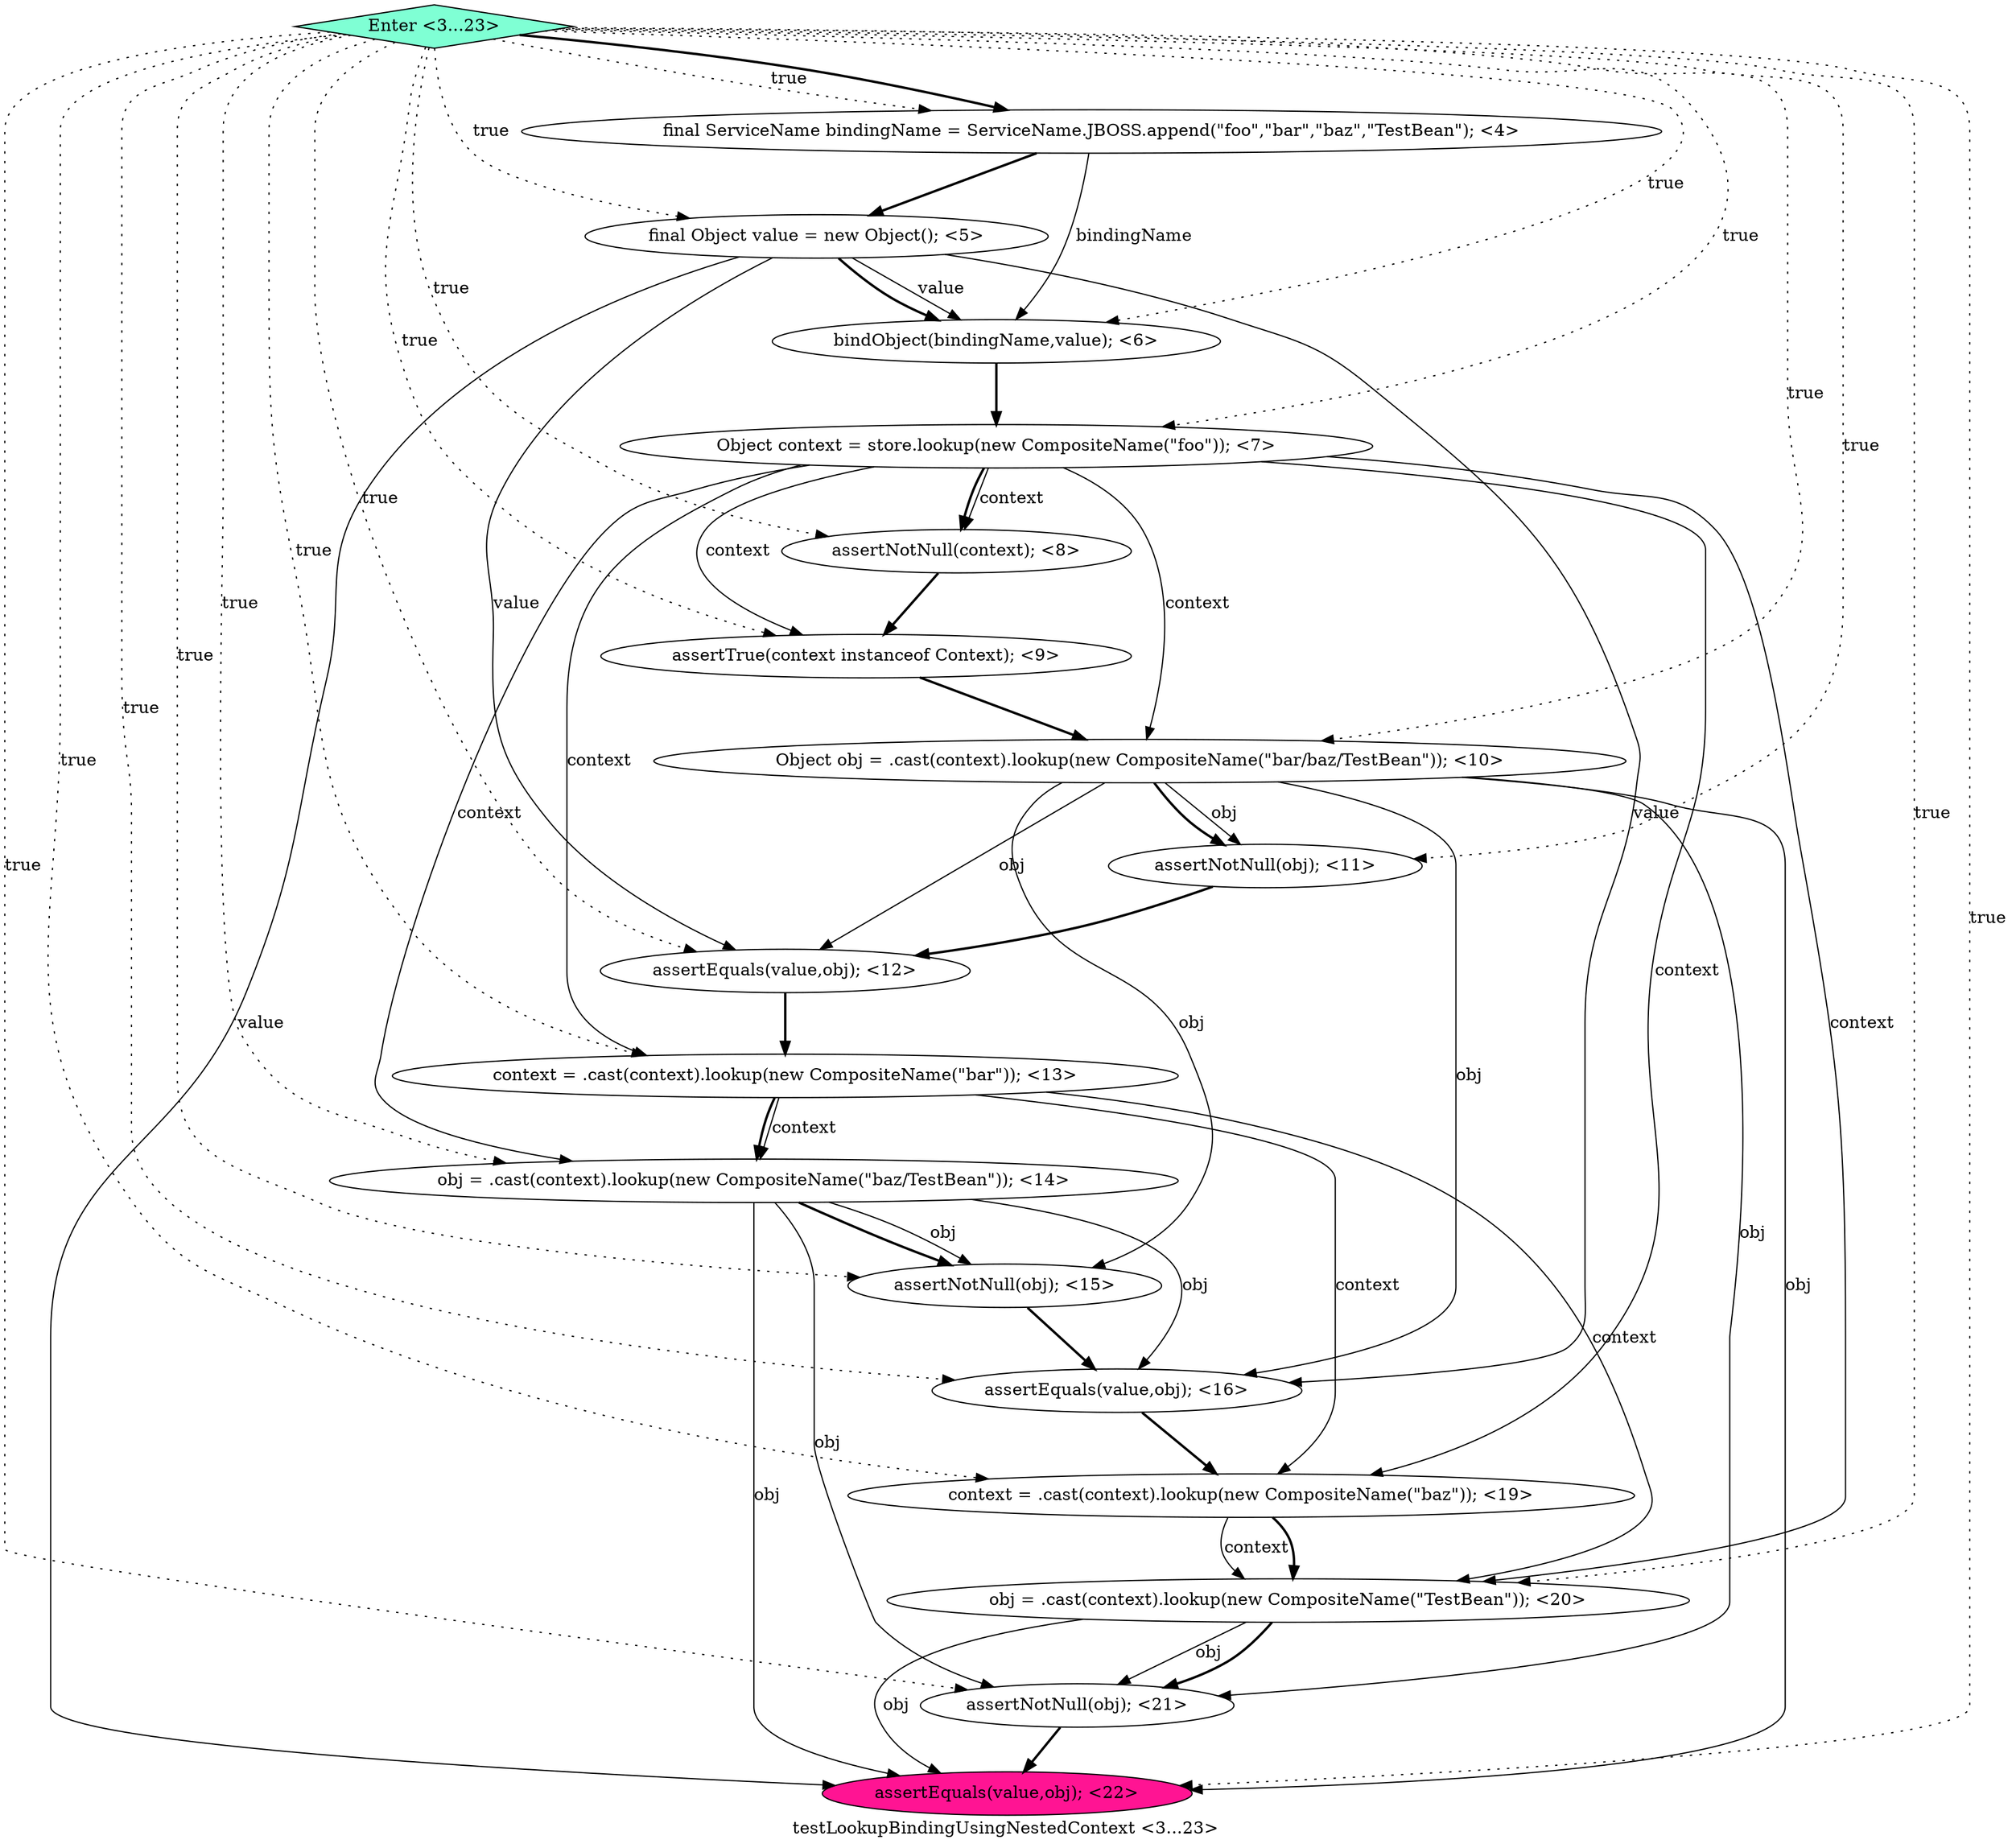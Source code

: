 digraph PDG {
label = "testLookupBindingUsingNestedContext <3...23>";
0.12 [style = filled, label = "assertEquals(value,obj); <16>", fillcolor = white, shape = ellipse];
0.14 [style = filled, label = "obj = .cast(context).lookup(new CompositeName(\"TestBean\")); <20>", fillcolor = white, shape = ellipse];
0.13 [style = filled, label = "context = .cast(context).lookup(new CompositeName(\"baz\")); <19>", fillcolor = white, shape = ellipse];
0.6 [style = filled, label = "Object obj = .cast(context).lookup(new CompositeName(\"bar/baz/TestBean\")); <10>", fillcolor = white, shape = ellipse];
0.8 [style = filled, label = "assertEquals(value,obj); <12>", fillcolor = white, shape = ellipse];
0.9 [style = filled, label = "context = .cast(context).lookup(new CompositeName(\"bar\")); <13>", fillcolor = white, shape = ellipse];
0.2 [style = filled, label = "bindObject(bindingName,value); <6>", fillcolor = white, shape = ellipse];
0.7 [style = filled, label = "assertNotNull(obj); <11>", fillcolor = white, shape = ellipse];
0.16 [style = filled, label = "assertEquals(value,obj); <22>", fillcolor = deeppink, shape = ellipse];
0.17 [style = filled, label = "Enter <3...23>", fillcolor = aquamarine, shape = diamond];
0.3 [style = filled, label = "Object context = store.lookup(new CompositeName(\"foo\")); <7>", fillcolor = white, shape = ellipse];
0.4 [style = filled, label = "assertNotNull(context); <8>", fillcolor = white, shape = ellipse];
0.0 [style = filled, label = "final ServiceName bindingName = ServiceName.JBOSS.append(\"foo\",\"bar\",\"baz\",\"TestBean\"); <4>", fillcolor = white, shape = ellipse];
0.15 [style = filled, label = "assertNotNull(obj); <21>", fillcolor = white, shape = ellipse];
0.10 [style = filled, label = "obj = .cast(context).lookup(new CompositeName(\"baz/TestBean\")); <14>", fillcolor = white, shape = ellipse];
0.5 [style = filled, label = "assertTrue(context instanceof Context); <9>", fillcolor = white, shape = ellipse];
0.11 [style = filled, label = "assertNotNull(obj); <15>", fillcolor = white, shape = ellipse];
0.1 [style = filled, label = "final Object value = new Object(); <5>", fillcolor = white, shape = ellipse];
0.0 -> 0.1 [style = bold, label=""];
0.0 -> 0.2 [style = solid, label="bindingName"];
0.1 -> 0.2 [style = solid, label="value"];
0.1 -> 0.2 [style = bold, label=""];
0.1 -> 0.8 [style = solid, label="value"];
0.1 -> 0.12 [style = solid, label="value"];
0.1 -> 0.16 [style = solid, label="value"];
0.2 -> 0.3 [style = bold, label=""];
0.3 -> 0.4 [style = solid, label="context"];
0.3 -> 0.4 [style = bold, label=""];
0.3 -> 0.5 [style = solid, label="context"];
0.3 -> 0.6 [style = solid, label="context"];
0.3 -> 0.9 [style = solid, label="context"];
0.3 -> 0.10 [style = solid, label="context"];
0.3 -> 0.13 [style = solid, label="context"];
0.3 -> 0.14 [style = solid, label="context"];
0.4 -> 0.5 [style = bold, label=""];
0.5 -> 0.6 [style = bold, label=""];
0.6 -> 0.7 [style = solid, label="obj"];
0.6 -> 0.7 [style = bold, label=""];
0.6 -> 0.8 [style = solid, label="obj"];
0.6 -> 0.11 [style = solid, label="obj"];
0.6 -> 0.12 [style = solid, label="obj"];
0.6 -> 0.15 [style = solid, label="obj"];
0.6 -> 0.16 [style = solid, label="obj"];
0.7 -> 0.8 [style = bold, label=""];
0.8 -> 0.9 [style = bold, label=""];
0.9 -> 0.10 [style = solid, label="context"];
0.9 -> 0.10 [style = bold, label=""];
0.9 -> 0.13 [style = solid, label="context"];
0.9 -> 0.14 [style = solid, label="context"];
0.10 -> 0.11 [style = solid, label="obj"];
0.10 -> 0.11 [style = bold, label=""];
0.10 -> 0.12 [style = solid, label="obj"];
0.10 -> 0.15 [style = solid, label="obj"];
0.10 -> 0.16 [style = solid, label="obj"];
0.11 -> 0.12 [style = bold, label=""];
0.12 -> 0.13 [style = bold, label=""];
0.13 -> 0.14 [style = solid, label="context"];
0.13 -> 0.14 [style = bold, label=""];
0.14 -> 0.15 [style = solid, label="obj"];
0.14 -> 0.15 [style = bold, label=""];
0.14 -> 0.16 [style = solid, label="obj"];
0.15 -> 0.16 [style = bold, label=""];
0.17 -> 0.0 [style = dotted, label="true"];
0.17 -> 0.0 [style = bold, label=""];
0.17 -> 0.1 [style = dotted, label="true"];
0.17 -> 0.2 [style = dotted, label="true"];
0.17 -> 0.3 [style = dotted, label="true"];
0.17 -> 0.4 [style = dotted, label="true"];
0.17 -> 0.5 [style = dotted, label="true"];
0.17 -> 0.6 [style = dotted, label="true"];
0.17 -> 0.7 [style = dotted, label="true"];
0.17 -> 0.8 [style = dotted, label="true"];
0.17 -> 0.9 [style = dotted, label="true"];
0.17 -> 0.10 [style = dotted, label="true"];
0.17 -> 0.11 [style = dotted, label="true"];
0.17 -> 0.12 [style = dotted, label="true"];
0.17 -> 0.13 [style = dotted, label="true"];
0.17 -> 0.14 [style = dotted, label="true"];
0.17 -> 0.15 [style = dotted, label="true"];
0.17 -> 0.16 [style = dotted, label="true"];
}
